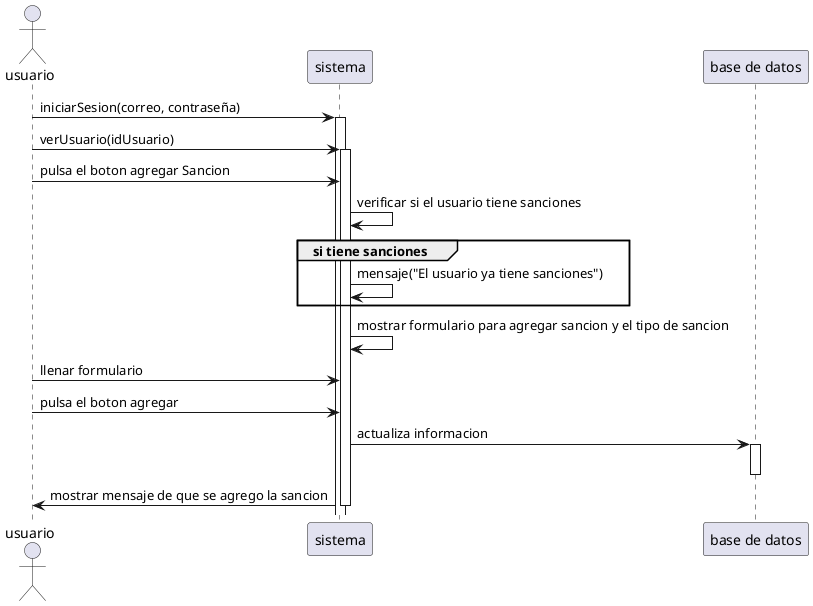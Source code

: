 @startuml

actor "usuario" as u
participant "sistema" as s
participant "base de datos" as bd

u -> s: iniciarSesion(correo, contraseña)
activate s
u -> s: verUsuario(idUsuario)
activate s
u -> s: pulsa el boton agregar Sancion
s -> s: verificar si el usuario tiene sanciones
group si tiene sanciones
s -> s: mensaje("El usuario ya tiene sanciones")
end
s -> s: mostrar formulario para agregar sancion y el tipo de sancion
u -> s: llenar formulario
u -> s: pulsa el boton agregar
s -> bd: actualiza informacion 
activate bd
deactivate bd
s -> u: mostrar mensaje de que se agrego la sancion

deactivate s

@enduml